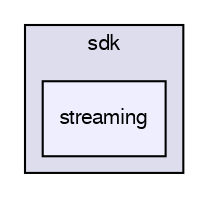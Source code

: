 digraph "streaming" {
  compound=true
  node [ fontsize="10", fontname="FreeSans"];
  edge [ labelfontsize="10", labelfontname="FreeSans"];
  subgraph clusterdir_d8d64b520f35f2f77c6fc01c2a960bcb {
    graph [ bgcolor="#ddddee", pencolor="black", label="sdk" fontname="FreeSans", fontsize="10", URL="dir_d8d64b520f35f2f77c6fc01c2a960bcb.html"]
  dir_25f3487f96a1bc2496ed5d2c8b50bc09 [shape=box, label="streaming", style="filled", fillcolor="#eeeeff", pencolor="black", URL="dir_25f3487f96a1bc2496ed5d2c8b50bc09.html"];
  }
}
